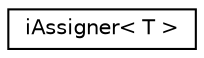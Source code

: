 digraph "Graphical Class Hierarchy"
{
 // LATEX_PDF_SIZE
  edge [fontname="Helvetica",fontsize="10",labelfontname="Helvetica",labelfontsize="10"];
  node [fontname="Helvetica",fontsize="10",shape=record];
  rankdir="LR";
  Node0 [label="iAssigner\< T \>",height=0.2,width=0.4,color="black", fillcolor="white", style="filled",URL="$structi_assigner.html",tooltip=" "];
}
